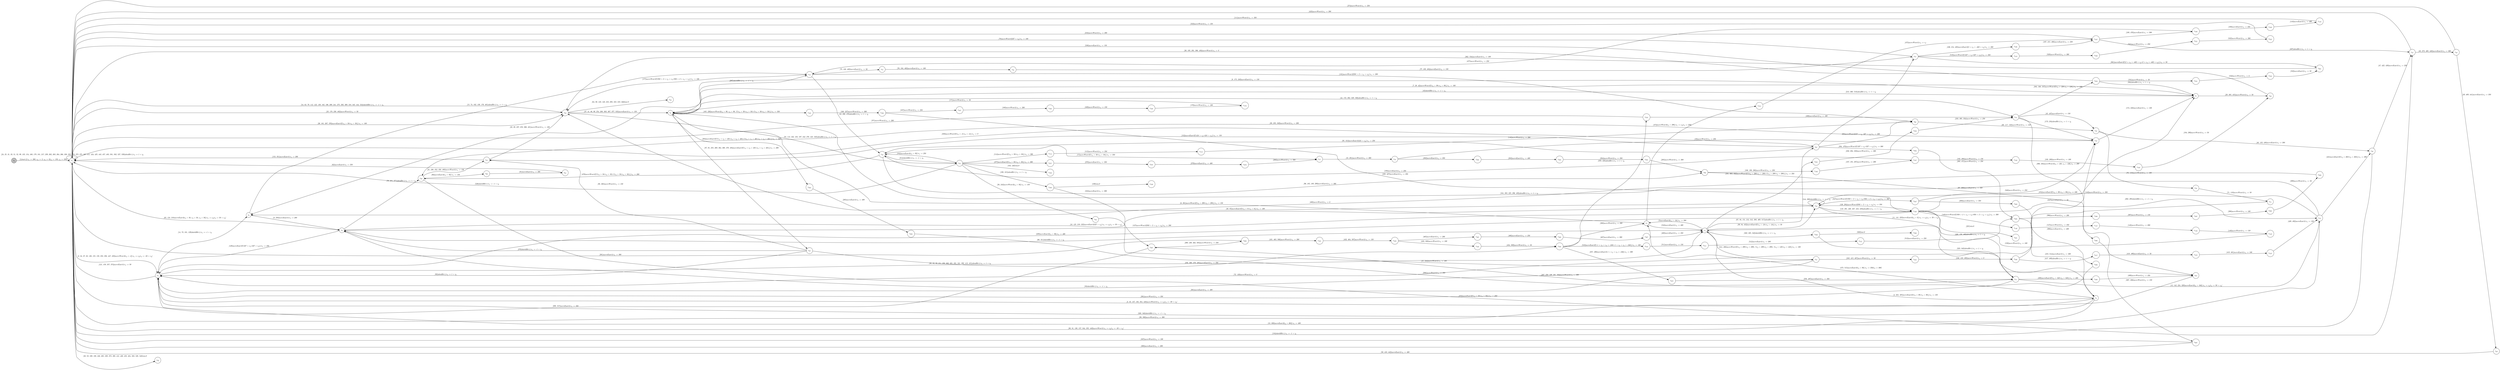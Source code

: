 digraph EFSM{
  graph [rankdir="LR", fontname="Latin Modern Math"];
  node [color="black", fillcolor="white", shape="circle", style="filled", fontname="Latin Modern Math"];
  edge [fontname="Latin Modern Math"];

  s0[fillcolor="gray", label=<s<sub>0</sub>>];
  s1[label=<s<sub>1</sub>>];
  s2[label=<s<sub>2</sub>>];
  s3[label=<s<sub>3</sub>>];
  s4[label=<s<sub>4</sub>>];
  s5[label=<s<sub>5</sub>>];
  s6[label=<s<sub>6</sub>>];
  s7[label=<s<sub>7</sub>>];
  s8[label=<s<sub>8</sub>>];
  s9[label=<s<sub>9</sub>>];
  s10[label=<s<sub>10</sub>>];
  s11[label=<s<sub>11</sub>>];
  s12[label=<s<sub>12</sub>>];
  s15[label=<s<sub>15</sub>>];
  s16[label=<s<sub>16</sub>>];
  s17[label=<s<sub>17</sub>>];
  s18[label=<s<sub>18</sub>>];
  s19[label=<s<sub>19</sub>>];
  s20[label=<s<sub>20</sub>>];
  s21[label=<s<sub>21</sub>>];
  s22[label=<s<sub>22</sub>>];
  s29[label=<s<sub>29</sub>>];
  s32[label=<s<sub>32</sub>>];
  s44[label=<s<sub>44</sub>>];
  s45[label=<s<sub>45</sub>>];
  s46[label=<s<sub>46</sub>>];
  s47[label=<s<sub>47</sub>>];
  s48[label=<s<sub>48</sub>>];
  s49[label=<s<sub>49</sub>>];
  s55[label=<s<sub>55</sub>>];
  s56[label=<s<sub>56</sub>>];
  s57[label=<s<sub>57</sub>>];
  s60[label=<s<sub>60</sub>>];
  s61[label=<s<sub>61</sub>>];
  s64[label=<s<sub>64</sub>>];
  s67[label=<s<sub>67</sub>>];
  s68[label=<s<sub>68</sub>>];
  s70[label=<s<sub>70</sub>>];
  s71[label=<s<sub>71</sub>>];
  s75[label=<s<sub>75</sub>>];
  s76[label=<s<sub>76</sub>>];
  s77[label=<s<sub>77</sub>>];
  s87[label=<s<sub>87</sub>>];
  s96[label=<s<sub>96</sub>>];
  s97[label=<s<sub>97</sub>>];
  s106[label=<s<sub>106</sub>>];
  s107[label=<s<sub>107</sub>>];
  s108[label=<s<sub>108</sub>>];
  s109[label=<s<sub>109</sub>>];
  s110[label=<s<sub>110</sub>>];
  s114[label=<s<sub>114</sub>>];
  s115[label=<s<sub>115</sub>>];
  s126[label=<s<sub>126</sub>>];
  s146[label=<s<sub>146</sub>>];
  s147[label=<s<sub>147</sub>>];
  s148[label=<s<sub>148</sub>>];
  s149[label=<s<sub>149</sub>>];
  s163[label=<s<sub>163</sub>>];
  s165[label=<s<sub>165</sub>>];
  s166[label=<s<sub>166</sub>>];
  s167[label=<s<sub>167</sub>>];
  s168[label=<s<sub>168</sub>>];
  s169[label=<s<sub>169</sub>>];
  s170[label=<s<sub>170</sub>>];
  s186[label=<s<sub>186</sub>>];
  s187[label=<s<sub>187</sub>>];
  s192[label=<s<sub>192</sub>>];
  s193[label=<s<sub>193</sub>>];
  s198[label=<s<sub>198</sub>>];
  s199[label=<s<sub>199</sub>>];
  s204[label=<s<sub>204</sub>>];
  s205[label=<s<sub>205</sub>>];
  s207[label=<s<sub>207</sub>>];
  s221[label=<s<sub>221</sub>>];
  s231[label=<s<sub>231</sub>>];
  s232[label=<s<sub>232</sub>>];
  s245[label=<s<sub>245</sub>>];
  s246[label=<s<sub>246</sub>>];
  s256[label=<s<sub>256</sub>>];
  s257[label=<s<sub>257</sub>>];
  s260[label=<s<sub>260</sub>>];
  s277[label=<s<sub>277</sub>>];
  s278[label=<s<sub>278</sub>>];
  s279[label=<s<sub>279</sub>>];
  s282[label=<s<sub>282</sub>>];
  s283[label=<s<sub>283</sub>>];
  s284[label=<s<sub>284</sub>>];
  s306[label=<s<sub>306</sub>>];
  s307[label=<s<sub>307</sub>>];
  s322[label=<s<sub>322</sub>>];
  s326[label=<s<sub>326</sub>>];
  s347[label=<s<sub>347</sub>>];
  s361[label=<s<sub>361</sub>>];
  s370[label=<s<sub>370</sub>>];
  s383[label=<s<sub>383</sub>>];
  s389[label=<s<sub>389</sub>>];
  s390[label=<s<sub>390</sub>>];
  s394[label=<s<sub>394</sub>>];
  s395[label=<s<sub>395</sub>>];
  s396[label=<s<sub>396</sub>>];
  s397[label=<s<sub>397</sub>>];
  s398[label=<s<sub>398</sub>>];
  s399[label=<s<sub>399</sub>>];
  s417[label=<s<sub>417</sub>>];
  s418[label=<s<sub>418</sub>>];
  s419[label=<s<sub>419</sub>>];
  s431[label=<s<sub>431</sub>>];
  s432[label=<s<sub>432</sub>>];
  s433[label=<s<sub>433</sub>>];
  s465[label=<s<sub>465</sub>>];
  s466[label=<s<sub>466</sub>>];
  s467[label=<s<sub>467</sub>>];
  s474[label=<s<sub>474</sub>>];
  s498[label=<s<sub>498</sub>>];
  s510[label=<s<sub>510</sub>>];
  s511[label=<s<sub>511</sub>>];
  s512[label=<s<sub>512</sub>>];
  s519[label=<s<sub>519</sub>>];
  s520[label=<s<sub>520</sub>>];
  s521[label=<s<sub>521</sub>>];
  s522[label=<s<sub>522</sub>>];
  s531[label=<s<sub>531</sub>>];
  s532[label=<s<sub>532</sub>>];

  s0->s1[label=<<i> [1]start:2/o<sub>1</sub> := 200, o<sub>2</sub> := 3, o<sub>3</sub> := 0&#91;r<sub>3</sub> := 150, r<sub>2</sub> := 250&#93;</i>>];
  s4->s5[label=<<i> [5]moveEast:0&#91;r<sub>3</sub> &gt; -24&#93;/o<sub>1</sub> := 200</i>>];
  s5->s6[label=<<i> [6, 381]moveWest:0&#91;!(r<sub>3</sub> &gt; 298&or;r<sub>3</sub> &gt; 298)&#93;/o<sub>1</sub> := 150</i>>];
  s6->s7[label=<<i> [7, 28, 42]moveWest:0&#91;!(r<sub>3</sub> &gt; 98&or;r<sub>3</sub> &gt; 98)&#93;/o<sub>1</sub> := 100</i>>];
  s8->s9[label=<<i> [9, 250]moveEast:0/o<sub>1</sub> := 200</i>>];
  s10->s11[label=<<i> [11, 141, 223]moveEast:0&#91;r<sub>3</sub> &gt; 0&#93;/o<sub>1</sub> := r<sub>2</sub>&#91;r<sub>2</sub> := 50 + r<sub>2</sub>&#93;</i>>];
  s12->s2[label=<<i> [13, 330]moveEast:0&#91;r<sub>2</sub> &gt; 263&#93;/o<sub>1</sub> := 400</i>>];
  s16->s17[label=<<i> [17]moveWest:0&#91;!(r<sub>3</sub> &gt; 50&or;r<sub>3</sub> &gt; 50)&#93;/o<sub>1</sub> := 350</i>>];
  s17->s18[label=<<i> [18, 281]moveWest:0/o<sub>1</sub> := 300</i>>];
  s18->s19[label=<<i> [19]moveWest:0/o<sub>1</sub> := 250</i>>];
  s10->s22[label=<<i> [40, 85]moveEast:0&#91;!(r<sub>3</sub> &gt; 0&or;r<sub>3</sub> &gt; 0)&#93;/o<sub>1</sub> := 100</i>>];
  s7->s6[label=<<i> [43]shieldHit:1/o<sub>1</sub> := -1 + i<sub>0</sub></i>>];
  s44->s45[label=<<i> [45, 437]moveEast:0/o<sub>1</sub> := 150</i>>];
  s55->s56[label=<<i> [56, 243]moveWest:0&#91;r<sub>3</sub> &gt; 50&#93;/o<sub>1</sub> := 150</i>>];
  s56->s57[label=<<i> [57, 244]moveWest:0/o<sub>1</sub> := 100</i>>];
  s57->s9[label=<<i> [58]shieldHit:1/o<sub>1</sub> := -1 + i<sub>0</sub></i>>];
  s20->s60[label=<<i> [60]moveEast:0&#91;r<sub>3</sub> &gt; 50&#93;/o<sub>1</sub> := 150</i>>];
  s60->s61[label=<<i> [61]moveEast:0/o<sub>1</sub> := 200</i>>];
  s61->s1[label=<<i> [62]moveEast:0/o<sub>1</sub> := 250</i>>];
  s9->s4[label=<<i> [66, 311]shieldHit:1/o<sub>1</sub> := -1 + i<sub>0</sub></i>>];
  s67->s68[label=<<i> [68]moveWest:0&#91;327 &gt; r<sub>2</sub>, 327 &gt; r<sub>2</sub>&#93;/o<sub>1</sub> := 200</i>>];
  s45->s70[label=<<i> [70, 118]moveWest:0/o<sub>1</sub> := 100</i>>];
  s70->s71[label=<<i> [71, 119]moveWest:0/o<sub>1</sub> := 50</i>>];
  s71->s2[label=<<i> [72, 120]moveWest:0/o<sub>1</sub> := 0</i>>];
  s2->s8[label=<<i> [14, 73, 101, 129]shieldHit:1/o<sub>1</sub> := -1 + i<sub>0</sub></i>>];
  s77->s1[label=<<i> [78]moveWest:0&#91;327 &gt; r<sub>2</sub>&#93;/o<sub>1</sub> := 100</i>>];
  s4->s10[label=<<i> [39, 84, 452]moveEast:0&#91;!(r<sub>3</sub> &gt; -24&or;r<sub>3</sub> &gt; -24)&#93;/o<sub>1</sub> := 50</i>>];
  s87->s21[label=<<i> [88, 365]moveWest:0/o<sub>1</sub> := 150</i>>];
  s87->s2[label=<<i> [92]alienHit:1/o<sub>1</sub> := 1 + i<sub>0</sub></i>>];
  s67->s16[label=<<i> [95, 313]moveEast:0&#91;424 &gt; r<sub>2</sub>&#93;/o<sub>1</sub> := 250</i>>];
  s96->s97[label=<<i> [97, 300]moveEast:0/o<sub>1</sub> := 350</i>>];
  s97->s1[label=<<i> [98, 500]moveWest:0/o<sub>1</sub> := 300</i>>];
  s15->s75[label=<<i> [75, 103, 402]moveEast:0/o<sub>1</sub> := 50</i>>];
  s75->s76[label=<<i> [76, 104, 403]moveEast:0/o<sub>1</sub> := 100</i>>];
  s76->s77[label=<<i> [77, 105, 404]moveEast:0/o<sub>1</sub> := 150</i>>];
  s107->s108[label=<<i> [108, 476]moveEast:0/o<sub>1</sub> := 300</i>>];
  s108->s109[label=<<i> [109]moveEast:0/o<sub>1</sub> := 350</i>>];
  s109->s110[label=<<i> [110]moveEast:0/o<sub>1</sub> := 400</i>>];
  s110->s1[label=<<i> [111]moveWest:0/o<sub>1</sub> := 350</i>>];
  s55->s114[label=<<i> [114]moveWest:0&#91;!(r<sub>3</sub> &gt; 50&or;r<sub>3</sub> &gt; 50)&#93;/o<sub>1</sub> := 300</i>>];
  s114->s115[label=<<i> [115]moveWest:0/o<sub>1</sub> := 250</i>>];
  s115->s68[label=<<i> [116]moveWest:0/o<sub>1</sub> := 200</i>>];
  s2->s1[label=<<i> [121, 159, 357, 374]moveEast:0/o<sub>1</sub> := 50</i>>];
  s1->s9[label=<<i> [65, 124, 218]moveEast:0&#91;r<sub>3</sub> &gt; 50, r<sub>3</sub> &gt; 50, r<sub>3</sub> &gt; 50&#93;/o<sub>1</sub> := r<sub>2</sub>&#91;r<sub>2</sub> := 50 + r<sub>2</sub>&#93;</i>>];
  s10->s126[label=<<i> [126, 294]moveWest:0&#91;950 &gt; 2 &times; r<sub>2</sub> + r<sub>3</sub>&#93;/o<sub>1</sub> := 250</i>>];
  s126->s9[label=<<i> [127]moveWest:0&#91;950 &gt; 2 &times; r<sub>2</sub> + r<sub>3</sub>&#93;/o<sub>1</sub> := 200</i>>];
  s9->s2[label=<<i> [128]moveEast:0&#91;!(327 &gt; r<sub>2</sub>&or;327 &gt; r<sub>2</sub>)&#93;/o<sub>1</sub> := 250</i>>];
  s15->s68[label=<<i> [131]moveWest:0&#91;950 &gt; 2 &times; r<sub>2</sub> + r<sub>3</sub>&#93;/o<sub>1</sub> := 200</i>>];
  s68->s45[label=<<i> [69, 117, 132]moveWest:0/o<sub>1</sub> := 150</i>>];
  s46->s1[label=<<i> [134]shieldHit:1/o<sub>1</sub> := -1 + i<sub>0</sub></i>>];
  s2->s3[label=<<i> [3, 35, 137, 156, 354, 448]moveWest:0/o<sub>1</sub> := r<sub>3</sub>&#91;r<sub>3</sub> := -50 + r<sub>3</sub>&#93;</i>>];
  s12->s10[label=<<i> [143]moveWest:0/o<sub>1</sub> := 350</i>>];
  s10->s10[label=<<i> [144, 200]shieldHit:1/o<sub>1</sub> := -1 + i<sub>0</sub></i>>];
  s126->s146[label=<<i> [146]moveWest:0&#91;!(950 &gt; 2 &times; r<sub>2</sub> + r<sub>3</sub>&or;950 &gt; 2 &times; r<sub>2</sub> + r<sub>3</sub>)&#93;/o<sub>1</sub> := 300</i>>];
  s146->s147[label=<<i> [147]moveWest:0/o<sub>1</sub> := 250</i>>];
  s147->s148[label=<<i> [148]moveWest:0/o<sub>1</sub> := 200</i>>];
  s148->s149[label=<<i> [149]moveWest:0/o<sub>1</sub> := 150</i>>];
  s149->s4[label=<<i> [150]moveWest:0/o<sub>1</sub> := 100</i>>];
  s67->s21[label=<<i> [152]moveEast:0&#91;!(424 &gt; r<sub>2</sub>&or;424 &gt; r<sub>2</sub>)&#93;/o<sub>1</sub> := 150</i>>];
  s21->s1[label=<<i> [153, 351]moveEast:0/o<sub>1</sub> := 200</i>>];
  s3->s1[label=<<i> [36, 81, 138, 157, 344, 355, 449]moveWest:0/o<sub>1</sub> := r<sub>3</sub>&#91;r<sub>3</sub> := -50 + r<sub>3</sub>&#93;</i>>];
  s55->s163[label=<<i> [163, 446]win:0</i>>];
  s6->s165[label=<<i> [165, 226]moveWest:0&#91;r<sub>3</sub> &gt; 98, r<sub>3</sub> &gt; 98, !(!(r<sub>3</sub> &gt; 50&or;r<sub>3</sub> &gt; 50)&or;!(r<sub>3</sub> &gt; 50&or;r<sub>3</sub> &gt; 50))&#93;/o<sub>1</sub> := 350</i>>];
  s165->s166[label=<<i> [166, 227]moveWest:0/o<sub>1</sub> := 300</i>>];
  s166->s167[label=<<i> [167]moveWest:0/o<sub>1</sub> := 250</i>>];
  s167->s168[label=<<i> [168]moveWest:0/o<sub>1</sub> := 200</i>>];
  s168->s169[label=<<i> [169]moveWest:0/o<sub>1</sub> := 150</i>>];
  s169->s170[label=<<i> [170]moveWest:0/o<sub>1</sub> := 100</i>>];
  s170->s6[label=<<i> [171]moveWest:0/o<sub>1</sub> := 50</i>>];
  s6->s44[label=<<i> [44, 172, 382, 529, 536]alienHit:1/o<sub>1</sub> := 1 + i<sub>0</sub></i>>];
  s44->s19[label=<<i> [173, 234]alienHit:1/o<sub>1</sub> := 1 + i<sub>0</sub></i>>];
  s19->s7[label=<<i> [174, 248]moveEast:0/o<sub>1</sub> := 100</i>>];
  s7->s8[label=<<i> [8, 175, 249]moveEast:0/o<sub>1</sub> := 150</i>>];
  s8->s15[label=<<i> [15, 74, 102, 130, 176, 401]alienHit:1/o<sub>1</sub> := 1 + i<sub>0</sub></i>>];
  s15->s22[label=<<i> [177]moveWest:0&#91;!(950 &gt; 2 &times; r<sub>2</sub> + r<sub>3</sub>&or;950 &gt; 2 &times; r<sub>2</sub> + r<sub>3</sub>)&#93;/o<sub>1</sub> := 100</i>>];
  s22->s1[label=<<i> [23, 178, 238, 482]moveWest:0/o<sub>1</sub> := 50</i>>];
  s55->s16[label=<<i> [184]moveEast:0&#91;r<sub>3</sub> &gt; 50&#93;/o<sub>1</sub> := 250</i>>];
  s16->s96[label=<<i> [96, 185, 189, 299]moveEast:0/o<sub>1</sub> := 300</i>>];
  s187->s16[label=<<i> [188]moveEast:0/o<sub>1</sub> := 250</i>>];
  s96->s186[label=<<i> [186, 190, 286]moveWest:0/o<sub>1</sub> := 250</i>>];
  s186->s187[label=<<i> [187, 191, 287]moveWest:0/o<sub>1</sub> := 200</i>>];
  s187->s192[label=<<i> [192, 288]moveWest:0/o<sub>1</sub> := 150</i>>];
  s192->s193[label=<<i> [193, 289]moveWest:0/o<sub>1</sub> := 100</i>>];
  s193->s29[label=<<i> [194, 290]moveWest:0/o<sub>1</sub> := 50</i>>];
  s55->s198[label=<<i> [198, 315]alienHit:1/o<sub>1</sub> := 1 + i<sub>0</sub></i>>];
  s198->s199[label=<<i> [199]win:0</i>>];
  s10->s126[label=<<i> [145, 201, 220, 327, 453, 459]alienHit:1/o<sub>1</sub> := 1 + i<sub>0</sub></i>>];
  s126->s12[label=<<i> [202, 295]shieldHit:1/o<sub>1</sub> := -1 + i<sub>0</sub></i>>];
  s6->s204[label=<<i> [204]moveEast:0&#91;!(!(r<sub>3</sub> + r<sub>2</sub> &gt; 401&or;r<sub>3</sub> + r<sub>2</sub> &gt; 401)&or;!(r<sub>3</sub> + r<sub>2</sub> &gt; 401&or;r<sub>3</sub> + r<sub>2</sub> &gt; 401))&#93;/o<sub>1</sub> := 350</i>>];
  s204->s205[label=<<i> [205]moveEast:0/o<sub>1</sub> := 400</i>>];
  s205->s11[label=<<i> [206]moveWest:0/o<sub>1</sub> := 350</i>>];
  s11->s207[label=<<i> [207, 259, 429, 461, 504]moveWest:0/o<sub>1</sub> := 300</i>>];
  s207->s1[label=<<i> [208, 317]moveEast:0/o<sub>1</sub> := 350</i>>];
  s77->s106[label=<<i> [106, 214, 405]moveEast:0&#91;2 &times; r<sub>3</sub> &gt; -402 + r<sub>2</sub>&#93;/o<sub>1</sub> := 200</i>>];
  s106->s107[label=<<i> [107, 215, 406]moveEast:0/o<sub>1</sub> := 250</i>>];
  s107->s1[label=<<i> [216]moveWest:0/o<sub>1</sub> := 200</i>>];
  s126->s221[label=<<i> [221]win:0</i>>];
  s9->s10[label=<<i> [10, 125, 219, 222]moveEast:0&#91;327 &gt; r<sub>2</sub>&#93;/o<sub>1</sub> := r<sub>2</sub>&#91;r<sub>2</sub> := 50 + r<sub>2</sub>&#93;</i>>];
  s11->s12[label=<<i> [12, 142, 224, 329]moveEast:0&#91;r<sub>2</sub> &gt; 348&#93;/o<sub>1</sub> := r<sub>2</sub>&#91;r<sub>2</sub> := 50 + r<sub>2</sub>&#93;</i>>];
  s166->s126[label=<<i> [228, 427]moveEast:0/o<sub>1</sub> := 350</i>>];
  s126->s2[label=<<i> [229]moveEast:0&#91;r<sub>3</sub> &gt; 98&#93;/o<sub>1</sub> := 400</i>>];
  s19->s20[label=<<i> [20, 235, 349]moveWest:0/o<sub>1</sub> := 200</i>>];
  s57->s245[label=<<i> [245, 415, 487]moveWest:0/o<sub>1</sub> := 50</i>>];
  s245->s246[label=<<i> [246, 416, 488]moveWest:0/o<sub>1</sub> := 0</i>>];
  s246->s19[label=<<i> [247]moveEast:0/o<sub>1</sub> := 50</i>>];
  s9->s20[label=<<i> [59, 251, 271]alienHit:1/o<sub>1</sub> := 1 + i<sub>0</sub></i>>];
  s20->s21[label=<<i> [21, 236, 252, 350, 480]moveWest:0/o<sub>1</sub> := 150</i>>];
  s256->s257[label=<<i> [257, 496]moveEast:0&#91;-1 &times; r<sub>2</sub> + r<sub>3</sub> &gt; -246&#93;/o<sub>1</sub> := 300</i>>];
  s257->s11[label=<<i> [258, 497]moveEast:0/o<sub>1</sub> := 350</i>>];
  s207->s260[label=<<i> [260, 430, 462, 505]moveWest:0/o<sub>1</sub> := 250</i>>];
  s260->s1[label=<<i> [261]moveEast:0/o<sub>1</sub> := 300</i>>];
  s1->s22[label=<<i> [26, 161, 267, 376]moveEast:0&#91;!(r<sub>3</sub> &gt; 50&or;r<sub>3</sub> &gt; 50)&#93;/o<sub>1</sub> := 100</i>>];
  s87->s9[label=<<i> [270]shieldHit:1/o<sub>1</sub> := -1 + i<sub>0</sub></i>>];
  s20->s47[label=<<i> [272]moveEast:0&#91;!(r<sub>3</sub> &gt; 50&or;r<sub>3</sub> &gt; 50)&#93;/o<sub>1</sub> := 250</i>>];
  s47->s48[label=<<i> [48, 273, 408, 440]moveEast:0/o<sub>1</sub> := 300</i>>];
  s48->s1[label=<<i> [274]moveWest:0/o<sub>1</sub> := 250</i>>];
  s55->s277[label=<<i> [277]moveEast:0&#91;!(r<sub>3</sub> &gt; 50&or;r<sub>3</sub> &gt; 50)&#93;/o<sub>1</sub> := 300</i>>];
  s277->s278[label=<<i> [278]moveEast:0/o<sub>1</sub> := 350</i>>];
  s278->s279[label=<<i> [279]moveEast:0/o<sub>1</sub> := 400</i>>];
  s279->s17[label=<<i> [280]moveWest:0/o<sub>1</sub> := 350</i>>];
  s18->s282[label=<<i> [282]moveEast:0/o<sub>1</sub> := 350</i>>];
  s282->s283[label=<<i> [283]moveEast:0/o<sub>1</sub> := 400</i>>];
  s283->s284[label=<<i> [284]moveWest:0/o<sub>1</sub> := 350</i>>];
  s284->s96[label=<<i> [285]moveWest:0/o<sub>1</sub> := 300</i>>];
  s6->s15[label=<<i> [297]shieldHit:1/o<sub>1</sub> := -1 + i<sub>0</sub></i>>];
  s15->s16[label=<<i> [16, 298, 478]alienHit:1/o<sub>1</sub> := 1 + i<sub>0</sub></i>>];
  s97->s2[label=<<i> [301]moveEast:0/o<sub>1</sub> := 400</i>>];
  s44->s306[label=<<i> [306, 335]moveWest:0&#91;r<sub>3</sub> &gt; 126, r<sub>3</sub> &gt; 126&#93;/o<sub>1</sub> := 200</i>>];
  s306->s307[label=<<i> [307, 336]moveWest:0/o<sub>1</sub> := 150</i>>];
  s307->s1[label=<<i> [308]moveEast:0/o<sub>1</sub> := 200</i>>];
  s22->s64[label=<<i> [64, 80, 123, 140, 210, 293, 310, 319, 346]lose:0</i>>];
  s16->s55[label=<<i> [314]shieldHit:1/o<sub>1</sub> := -1 + i<sub>0</sub></i>>];
  s198->s207[label=<<i> [316]moveEast:0/o<sub>1</sub> := 300</i>>];
  s3->s2[label=<<i> [320, 340]shieldHit:1/o<sub>1</sub> := -1 + i<sub>0</sub></i>>];
  s322->s3[label=<<i> [323, 343]alienHit:1/o<sub>1</sub> := 1 + i<sub>0</sub></i>>];
  s322->s326[label=<<i> [326]lose:0</i>>];
  s4->s231[label=<<i> [231, 303, 332]moveWest:0&#91;!(!(r<sub>2</sub> &gt; 299&or;r<sub>2</sub> &gt; 299)&or;!(r<sub>2</sub> &gt; 299&or;r<sub>2</sub> &gt; 299))&#93;/o<sub>1</sub> := 350</i>>];
  s231->s232[label=<<i> [232, 304, 333]moveWest:0/o<sub>1</sub> := 300</i>>];
  s232->s44[label=<<i> [233, 305, 334]moveWest:0/o<sub>1</sub> := 250</i>>];
  s307->s1[label=<<i> [337]moveWest:0/o<sub>1</sub> := 100</i>>];
  s2->s4[label=<<i> [38, 83, 93, 211, 230, 302, 321, 331, 341, 392, 413, 451]alienHit:1/o<sub>1</sub> := 1 + i<sub>0</sub></i>>];
  s4->s322[label=<<i> [322, 325, 342]shieldHit:1/o<sub>1</sub> := -1 + i<sub>0</sub></i>>];
  s10->s347[label=<<i> [347]moveWest:0&#91;!(950 &gt; 2 &times; r<sub>2</sub> + r<sub>3</sub>&or;950 &gt; 2 &times; r<sub>2</sub> + r<sub>3</sub>)&#93;/o<sub>1</sub> := 300</i>>];
  s347->s19[label=<<i> [348]moveWest:0/o<sub>1</sub> := 250</i>>];
  s1->s2[label=<<i> [2, 34, 37, 82, 136, 155, 158, 353, 356, 447, 450]moveWest:0&#91;r<sub>3</sub> &gt; -2&#93;/o<sub>1</sub> := r<sub>3</sub>&#91;r<sub>3</sub> := -50 + r<sub>3</sub>&#93;</i>>];
  s1->s67[label=<<i> [359]moveWest:0&#91;!(r<sub>3</sub> &gt; -2&or;r<sub>3</sub> &gt; -2)&#93;/o<sub>1</sub> := 0</i>>];
  s77->s361[label=<<i> [361]moveEast:0&#91;!(2 &times; r<sub>3</sub> &gt; -402 + r<sub>2</sub>&or;2 &times; r<sub>3</sub> &gt; -402 + r<sub>2</sub>)&#93;/o<sub>1</sub> := 50</i>>];
  s361->s22[label=<<i> [362, 534]moveEast:0/o<sub>1</sub> := 100</i>>];
  s22->s6[label=<<i> [27, 41, 86, 90, 254, 268, 363, 367, 377, 535]moveEast:0/o<sub>1</sub> := 150</i>>];
  s6->s87[label=<<i> [87, 91, 255, 269, 364, 368, 378, 494]moveEast:0&#91;!(r<sub>3</sub> + r<sub>2</sub> &gt; 401&or;r<sub>3</sub> + r<sub>2</sub> &gt; 401)&#93;/o<sub>1</sub> := 200</i>>];
  s256->s370[label=<<i> [370, 435]alienHit:1/o<sub>1</sub> := 1 + i<sub>0</sub></i>>];
  s370->s1[label=<<i> [371]moveWest:0/o<sub>1</sub> := 200</i>>];
  s256->s5[label=<<i> [380]moveWest:0/o<sub>1</sub> := 200</i>>];
  s383->s7[label=<<i> [384]alienHit:1/o<sub>1</sub> := 1 + i<sub>0</sub></i>>];
  s7->s29[label=<<i> [29, 385, 455]moveWest:0/o<sub>1</sub> := 50</i>>];
  s347->s389[label=<<i> [389]moveEast:0/o<sub>1</sub> := 350</i>>];
  s389->s390[label=<<i> [390]moveEast:0/o<sub>1</sub> := 400</i>>];
  s390->s2[label=<<i> [391]moveWest:0/o<sub>1</sub> := 350</i>>];
  s67->s394[label=<<i> [394, 470]moveWest:0&#91;!(327 &gt; r<sub>2</sub>&or;327 &gt; r<sub>2</sub>)&#93;/o<sub>1</sub> := 300</i>>];
  s394->s395[label=<<i> [395, 471]moveWest:0/o<sub>1</sub> := 250</i>>];
  s395->s396[label=<<i> [396]moveWest:0/o<sub>1</sub> := 200</i>>];
  s396->s397[label=<<i> [397]moveWest:0/o<sub>1</sub> := 150</i>>];
  s397->s398[label=<<i> [398]moveWest:0/o<sub>1</sub> := 100</i>>];
  s398->s399[label=<<i> [399]moveWest:0/o<sub>1</sub> := 50</i>>];
  s399->s8[label=<<i> [400]moveWest:0/o<sub>1</sub> := 0</i>>];
  s107->s47[label=<<i> [407]alienHit:1/o<sub>1</sub> := 1 + i<sub>0</sub></i>>];
  s4->s57[label=<<i> [414, 486]moveWest:0&#91;!(r<sub>2</sub> &gt; 299&or;r<sub>2</sub> &gt; 299), !(r<sub>2</sub> &gt; 299&or;r<sub>2</sub> &gt; 299), !(r<sub>3</sub> &gt; 149&or;r<sub>3</sub> &gt; 149)&#93;/o<sub>1</sub> := 100</i>>];
  s246->s417[label=<<i> [417, 489]alienHit:1/o<sub>1</sub> := 1 + i<sub>0</sub></i>>];
  s417->s418[label=<<i> [418, 490]moveEast:0/o<sub>1</sub> := 50</i>>];
  s418->s419[label=<<i> [419, 491]moveEast:0/o<sub>1</sub> := 100</i>>];
  s419->s12[label=<<i> [420, 492]moveEast:0/o<sub>1</sub> := 150</i>>];
  s12->s46[label=<<i> [421]moveEast:0&#91;!(r<sub>2</sub> &gt; 263&or;r<sub>2</sub> &gt; 263)&#93;/o<sub>1</sub> := 200</i>>];
  s47->s1[label=<<i> [423]moveWest:0/o<sub>1</sub> := 200</i>>];
  s260->s431[label=<<i> [431, 463, 506]moveWest:0/o<sub>1</sub> := 200</i>>];
  s431->s432[label=<<i> [432, 464, 507]moveWest:0/o<sub>1</sub> := 150</i>>];
  s432->s433[label=<<i> [433, 508]moveWest:0/o<sub>1</sub> := 100</i>>];
  s433->s256[label=<<i> [434, 509]moveWest:0/o<sub>1</sub> := 50</i>>];
  s370->s44[label=<<i> [436]moveEast:0/o<sub>1</sub> := 100</i>>];
  s45->s46[label=<<i> [46, 133, 438]moveEast:0/o<sub>1</sub> := 200</i>>];
  s46->s47[label=<<i> [47, 422, 439]moveEast:0/o<sub>1</sub> := 250</i>>];
  s48->s49[label=<<i> [49, 409, 441]moveEast:0/o<sub>1</sub> := 350</i>>];
  s49->s1[label=<<i> [50, 410, 442]moveEast:0/o<sub>1</sub> := 400</i>>];
  s1->s22[label=<<i> [54, 63, 79, 112, 122, 139, 182, 196, 209, 241, 275, 292, 309, 318, 345, 444, 524]shieldHit:1/o<sub>1</sub> := -1 + i<sub>0</sub></i>>];
  s126->s7[label=<<i> [454]moveEast:0&#91;!(r<sub>3</sub> &gt; 98&or;r<sub>3</sub> &gt; 98)&#93;/o<sub>1</sub> := 100</i>>];
  s29->s1[label=<<i> [30, 195, 291, 386, 456]moveWest:0/o<sub>1</sub> := 0</i>>];
  s126->s11[label=<<i> [328, 428, 460]alienHit:1/o<sub>1</sub> := 1 + i<sub>0</sub></i>>];
  s432->s465[label=<<i> [465]moveEast:0/o<sub>1</sub> := 200</i>>];
  s465->s466[label=<<i> [466]moveEast:0/o<sub>1</sub> := 250</i>>];
  s466->s467[label=<<i> [467]moveEast:0/o<sub>1</sub> := 300</i>>];
  s467->s4[label=<<i> [468]moveEast:0/o<sub>1</sub> := 350</i>>];
  s4->s67[label=<<i> [67, 94, 151, 212, 312, 393, 469, 517]alienHit:1/o<sub>1</sub> := 1 + i<sub>0</sub></i>>];
  s395->s3[label=<<i> [472, 514]moveEast:0/o<sub>1</sub> := 300</i>>];
  s3->s5[label=<<i> [473, 515]moveEast:0&#91;r<sub>3</sub> &gt; 98&#93;/o<sub>1</sub> := 350&#91;r<sub>3</sub> := 300&#93;</i>>];
  s5->s474[label=<<i> [474]moveWest:0&#91;r<sub>3</sub> &gt; 298&#93;/o<sub>1</sub> := r<sub>3</sub>&#91;r<sub>3</sub> := 250&#93;</i>>];
  s474->s107[label=<<i> [475]moveWest:0/o<sub>1</sub> := r<sub>3</sub></i>>];
  s108->s15[label=<<i> [477]moveWest:0/o<sub>1</sub> := 250</i>>];
  s16->s20[label=<<i> [479]moveWest:0&#91;!(!(r<sub>3</sub> &gt; 50&or;r<sub>3</sub> &gt; 50)&or;!(r<sub>3</sub> &gt; 50&or;r<sub>3</sub> &gt; 50))&#93;/o<sub>1</sub> := 200</i>>];
  s21->s22[label=<<i> [22, 89, 237, 253, 366, 481]moveWest:0/o<sub>1</sub> := 100</i>>];
  s3->s4[label=<<i> [4, 324, 485]moveEast:0&#91;!(r<sub>3</sub> &gt; 98&or;r<sub>3</sub> &gt; 98)&#93;/o<sub>1</sub> := 150</i>>];
  s12->s6[label=<<i> [164, 203, 225, 296, 493]alienHit:1/o<sub>1</sub> := 1 + i<sub>0</sub></i>>];
  s87->s256[label=<<i> [256, 369, 379, 495]moveEast:0/o<sub>1</sub> := 250</i>>];
  s11->s498[label=<<i> [498]moveEast:0&#91;!(r<sub>2</sub> &gt; 348&or;r<sub>2</sub> &gt; 348)&#93;/o<sub>1</sub> := 400</i>>];
  s498->s97[label=<<i> [499]moveWest:0/o<sub>1</sub> := 350</i>>];
  s256->s510[label=<<i> [510]moveEast:0&#91;!(-1 &times; r<sub>2</sub> + r<sub>3</sub> &gt; -246&or;-1 &times; r<sub>2</sub> + r<sub>3</sub> &gt; -246)&#93;/o<sub>1</sub> := 100</i>>];
  s510->s511[label=<<i> [511]moveEast:0/o<sub>1</sub> := 150</i>>];
  s511->s512[label=<<i> [512]moveEast:0/o<sub>1</sub> := 200</i>>];
  s512->s395[label=<<i> [513]moveEast:0/o<sub>1</sub> := 250</i>>];
  s5->s4[label=<<i> [516]moveEast:0/o<sub>1</sub> := 400</i>>];
  s67->s77[label=<<i> [213, 360, 518]alienHit:1/o<sub>1</sub> := 1 + i<sub>0</sub></i>>];
  s77->s519[label=<<i> [519]moveWest:0&#91;!(327 &gt; r<sub>2</sub>&or;327 &gt; r<sub>2</sub>)&#93;/o<sub>1</sub> := 350</i>>];
  s519->s520[label=<<i> [520]moveWest:0/o<sub>1</sub> := 300</i>>];
  s520->s521[label=<<i> [521]moveWest:0/o<sub>1</sub> := 250</i>>];
  s521->s522[label=<<i> [522]moveWest:0/o<sub>1</sub> := 200</i>>];
  s522->s1[label=<<i> [523]moveWest:0/o<sub>1</sub> := 150</i>>];
  s22->s55[label=<<i> [55, 113, 162, 183, 197, 242, 276, 445, 525]alienHit:1/o<sub>1</sub> := 1 + i<sub>0</sub></i>>];
  s55->s1[label=<<i> [526]shieldHit:1/o<sub>1</sub> := -1 + i<sub>0</sub></i>>];
  s1->s1[label=<<i> [24, 25, 31, 33, 51, 52, 99, 135, 154, 160, 179, 181, 217, 239, 262, 263, 264, 266, 338, 352, 358, 372, 375, 387, 411, 424, 425, 443, 457, 483, 501, 502, 527, 539]alienHit:1/o<sub>1</sub> := 1 + i<sub>0</sub></i>>];
  s1->s32[label=<<i> [32, 53, 100, 180, 240, 265, 339, 373, 388, 412, 426, 458, 484, 503, 528, 540]win:0</i>>];
  s44->s383[label=<<i> [383, 530, 537]moveWest:0&#91;!(r<sub>3</sub> &gt; 126&or;r<sub>3</sub> &gt; 126)&#93;/o<sub>1</sub> := 100</i>>];
  s383->s531[label=<<i> [531]moveWest:0/o<sub>1</sub> := 50</i>>];
  s531->s532[label=<<i> [532]moveWest:0/o<sub>1</sub> := 0</i>>];
  s532->s361[label=<<i> [533]moveEast:0/o<sub>1</sub> := 50</i>>];
  s383->s1[label=<<i> [538]moveEast:0/o<sub>1</sub> := 150</i>>];
}